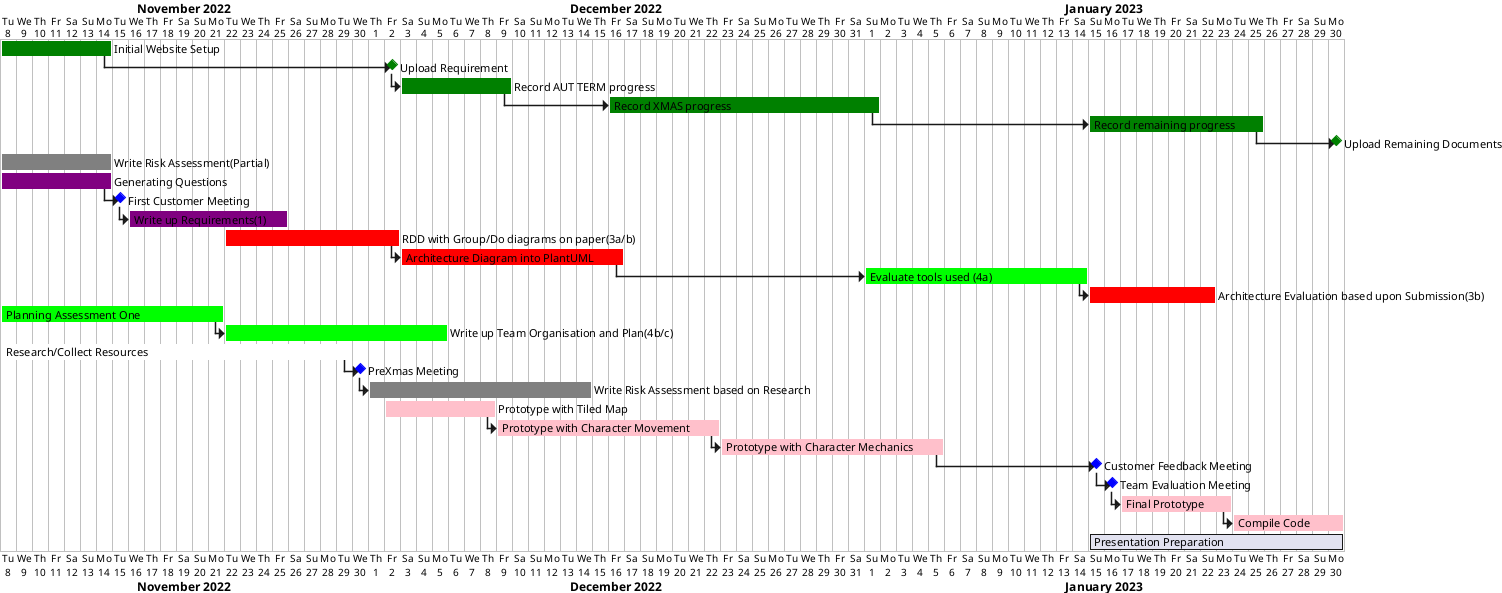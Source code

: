 @startgantt
Project starts 2022-11-08

[Initial Website Setup] lasts 7 days and is coloured in green
then [Upload Requirement] happens 2022-12-02 and is coloured in green
then [Record AUT TERM progress]  lasts 7 days and is coloured in green
then [Record XMAS progress] starts 2022-12-16 and ends 2023-01-01 and is coloured in green
then [Record remaining progress] starts 2023-01-15 and ends 2023-01-25  and is coloured in green
then [Upload Remaining Documents] happens 2023-01-30 and is coloured in green
[Write Risk Assessment(Partial)] lasts 7 days and is coloured in grey
[Generating Questions] lasts 7 days and is coloured in purple
then [First Customer Meeting] happens at 2022-11-15 and is coloured in blue
then [Write up Requirements(1)] lasts 10 days and is coloured in purple
[RDD with Group/Do diagrams on paper(3a/b)] starts 2022-11-22 and ends 2022-12-02 and is coloured in red
then [Architecture Diagram into PlantUML] lasts 14 days and is coloured in red
then [Evaluate tools used (4a)] starts on 2023-01-01 and lasts 14 days and is coloured in lime
then [Architecture Evaluation based upon Submission(3b)] starts 2023-01-15 and ends 2023-01-22 and is coloured in red
[Planning Assessment One] lasts 14 days and is coloured in lime
then [Write up Team Organisation and Plan(4b/c)] lasts 14 days and is coloured in lime
[Research/Collect Resources] starts 2022-11-08 and ends 2022-11-29 and is coloured in white
then [PreXmas Meeting] happens 2022-11-29 and is coloured in blue
then [Write Risk Assessment based on Research] lasts 14 days and is coloured in grey
[Prototype with Tiled Map] starts 2022-12-02 and lasts 7 days and is coloured in pink
then [Prototype with Character Movement] lasts 14 days and is coloured in pink
then [Prototype with Character Mechanics] lasts 14 days and is coloured in pink
then [Customer Feedback Meeting] happens 2023-01-15 and is coloured in blue
then [Team Evaluation Meeting] happens 2023-01-15 and is coloured in blue
then [Final Prototype] lasts 7 days and is coloured in pink
then [Compile Code] lasts 7 days and is coloured in pink
[Presentation Preparation] starts 2023-01-15 and ends 2023-01-30
@endgantt